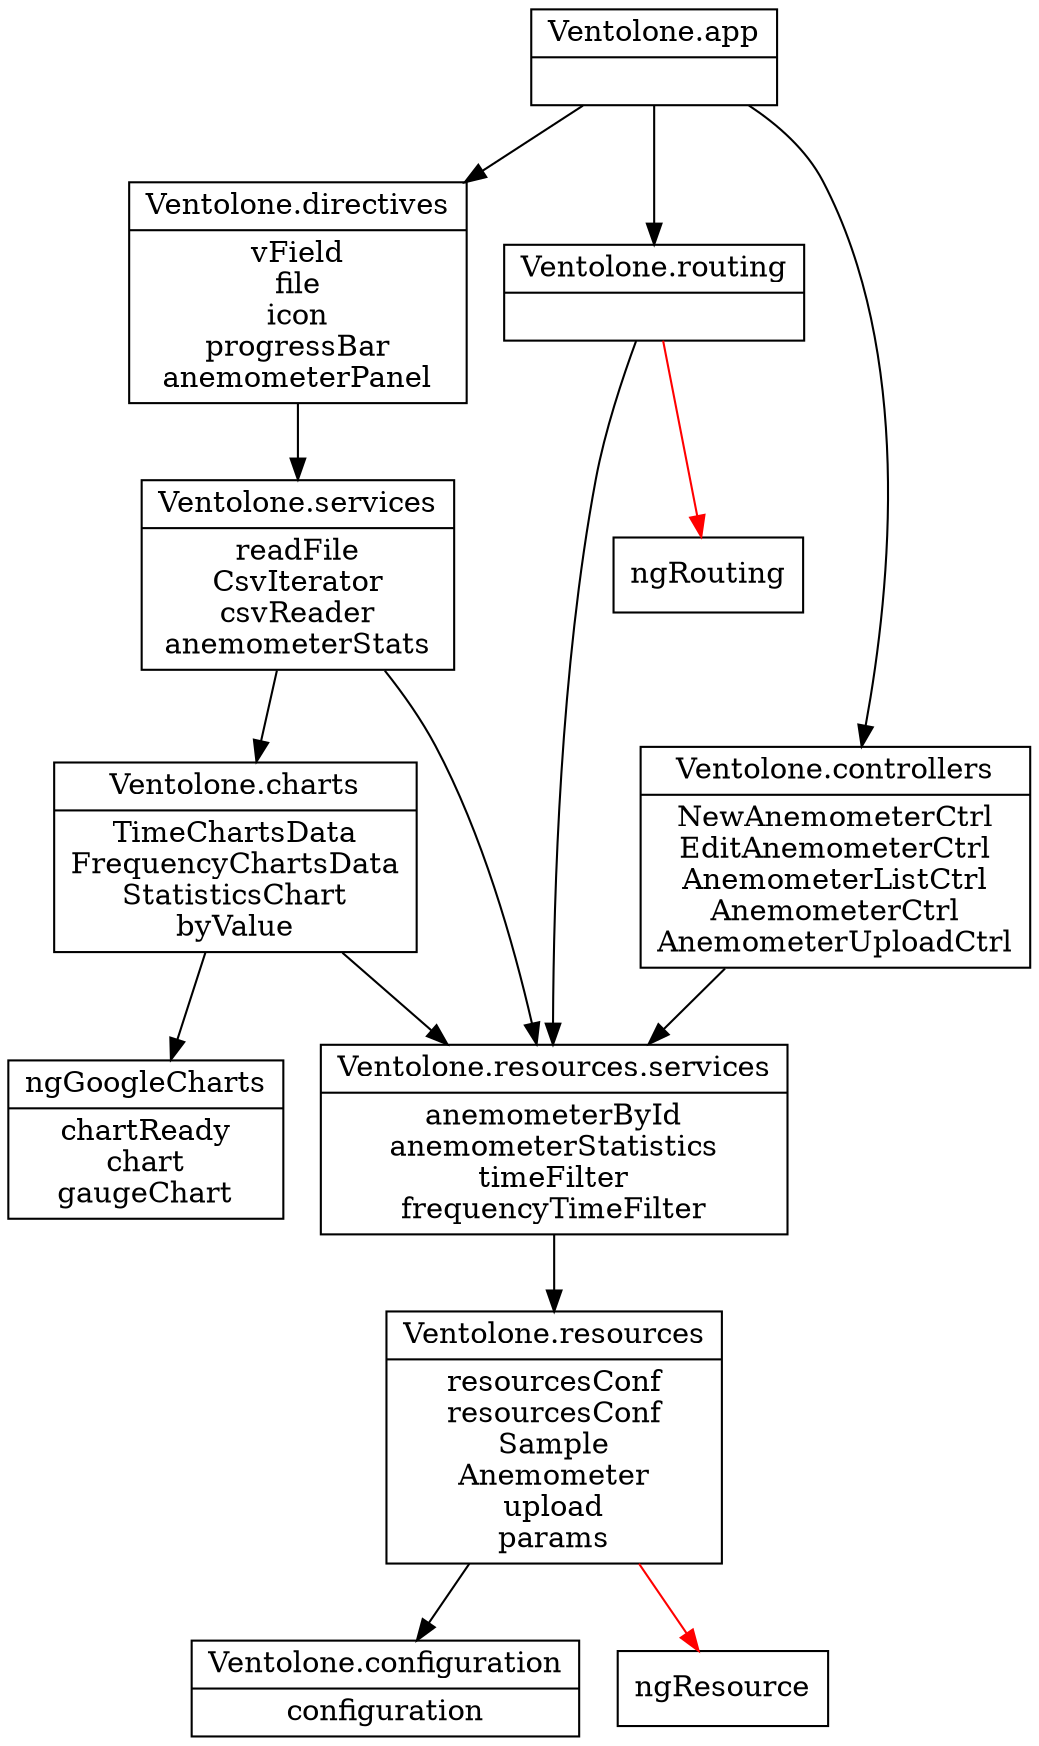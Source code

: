 digraph dependencies{
	node[shape="record"] 
"Ventolone.services"[label="{Ventolone.services|readFile\nCsvIterator\ncsvReader\nanemometerStats}"]
"Ventolone.routing"[label="{Ventolone.routing|}"]
"Ventolone.resources"[label="{Ventolone.resources|resourcesConf\nresourcesConf\nSample\nAnemometer\nupload\nparams}"]
"Ventolone.resources.services"[label="{Ventolone.resources.services|anemometerById\nanemometerStatistics\ntimeFilter\nfrequencyTimeFilter}"]
"Ventolone.app"[label="{Ventolone.app|}"]
"ngGoogleCharts"[label="{ngGoogleCharts|chartReady\nchart\ngaugeChart}"]
"Ventolone.directives"[label="{Ventolone.directives|vField\nfile\nicon\nprogressBar\nanemometerPanel}"]
"Ventolone.controllers"[label="{Ventolone.controllers|NewAnemometerCtrl\nEditAnemometerCtrl\nAnemometerListCtrl\nAnemometerCtrl\nAnemometerUploadCtrl}"]
"Ventolone.configuration"[label="{Ventolone.configuration|configuration}"]
"Ventolone.charts"[label="{Ventolone.charts|TimeChartsData\nFrequencyChartsData\nStatisticsChart\nbyValue}"]


"Ventolone.charts" -> "ngGoogleCharts"
"Ventolone.charts" -> "Ventolone.resources.services"


"Ventolone.controllers" -> "Ventolone.resources.services"

"Ventolone.directives" -> "Ventolone.services"


"Ventolone.app" -> "Ventolone.controllers"
"Ventolone.app" -> "Ventolone.directives"
"Ventolone.app" -> "Ventolone.routing"

"Ventolone.resources.services" -> "Ventolone.resources"

"Ventolone.resources" -> "ngResource"[color="red"]
"Ventolone.resources" -> "Ventolone.configuration"

"Ventolone.routing" -> "ngRouting"[color="red"]
"Ventolone.routing" -> "Ventolone.resources.services"

"Ventolone.services" -> "Ventolone.charts"
"Ventolone.services" -> "Ventolone.resources.services"
}